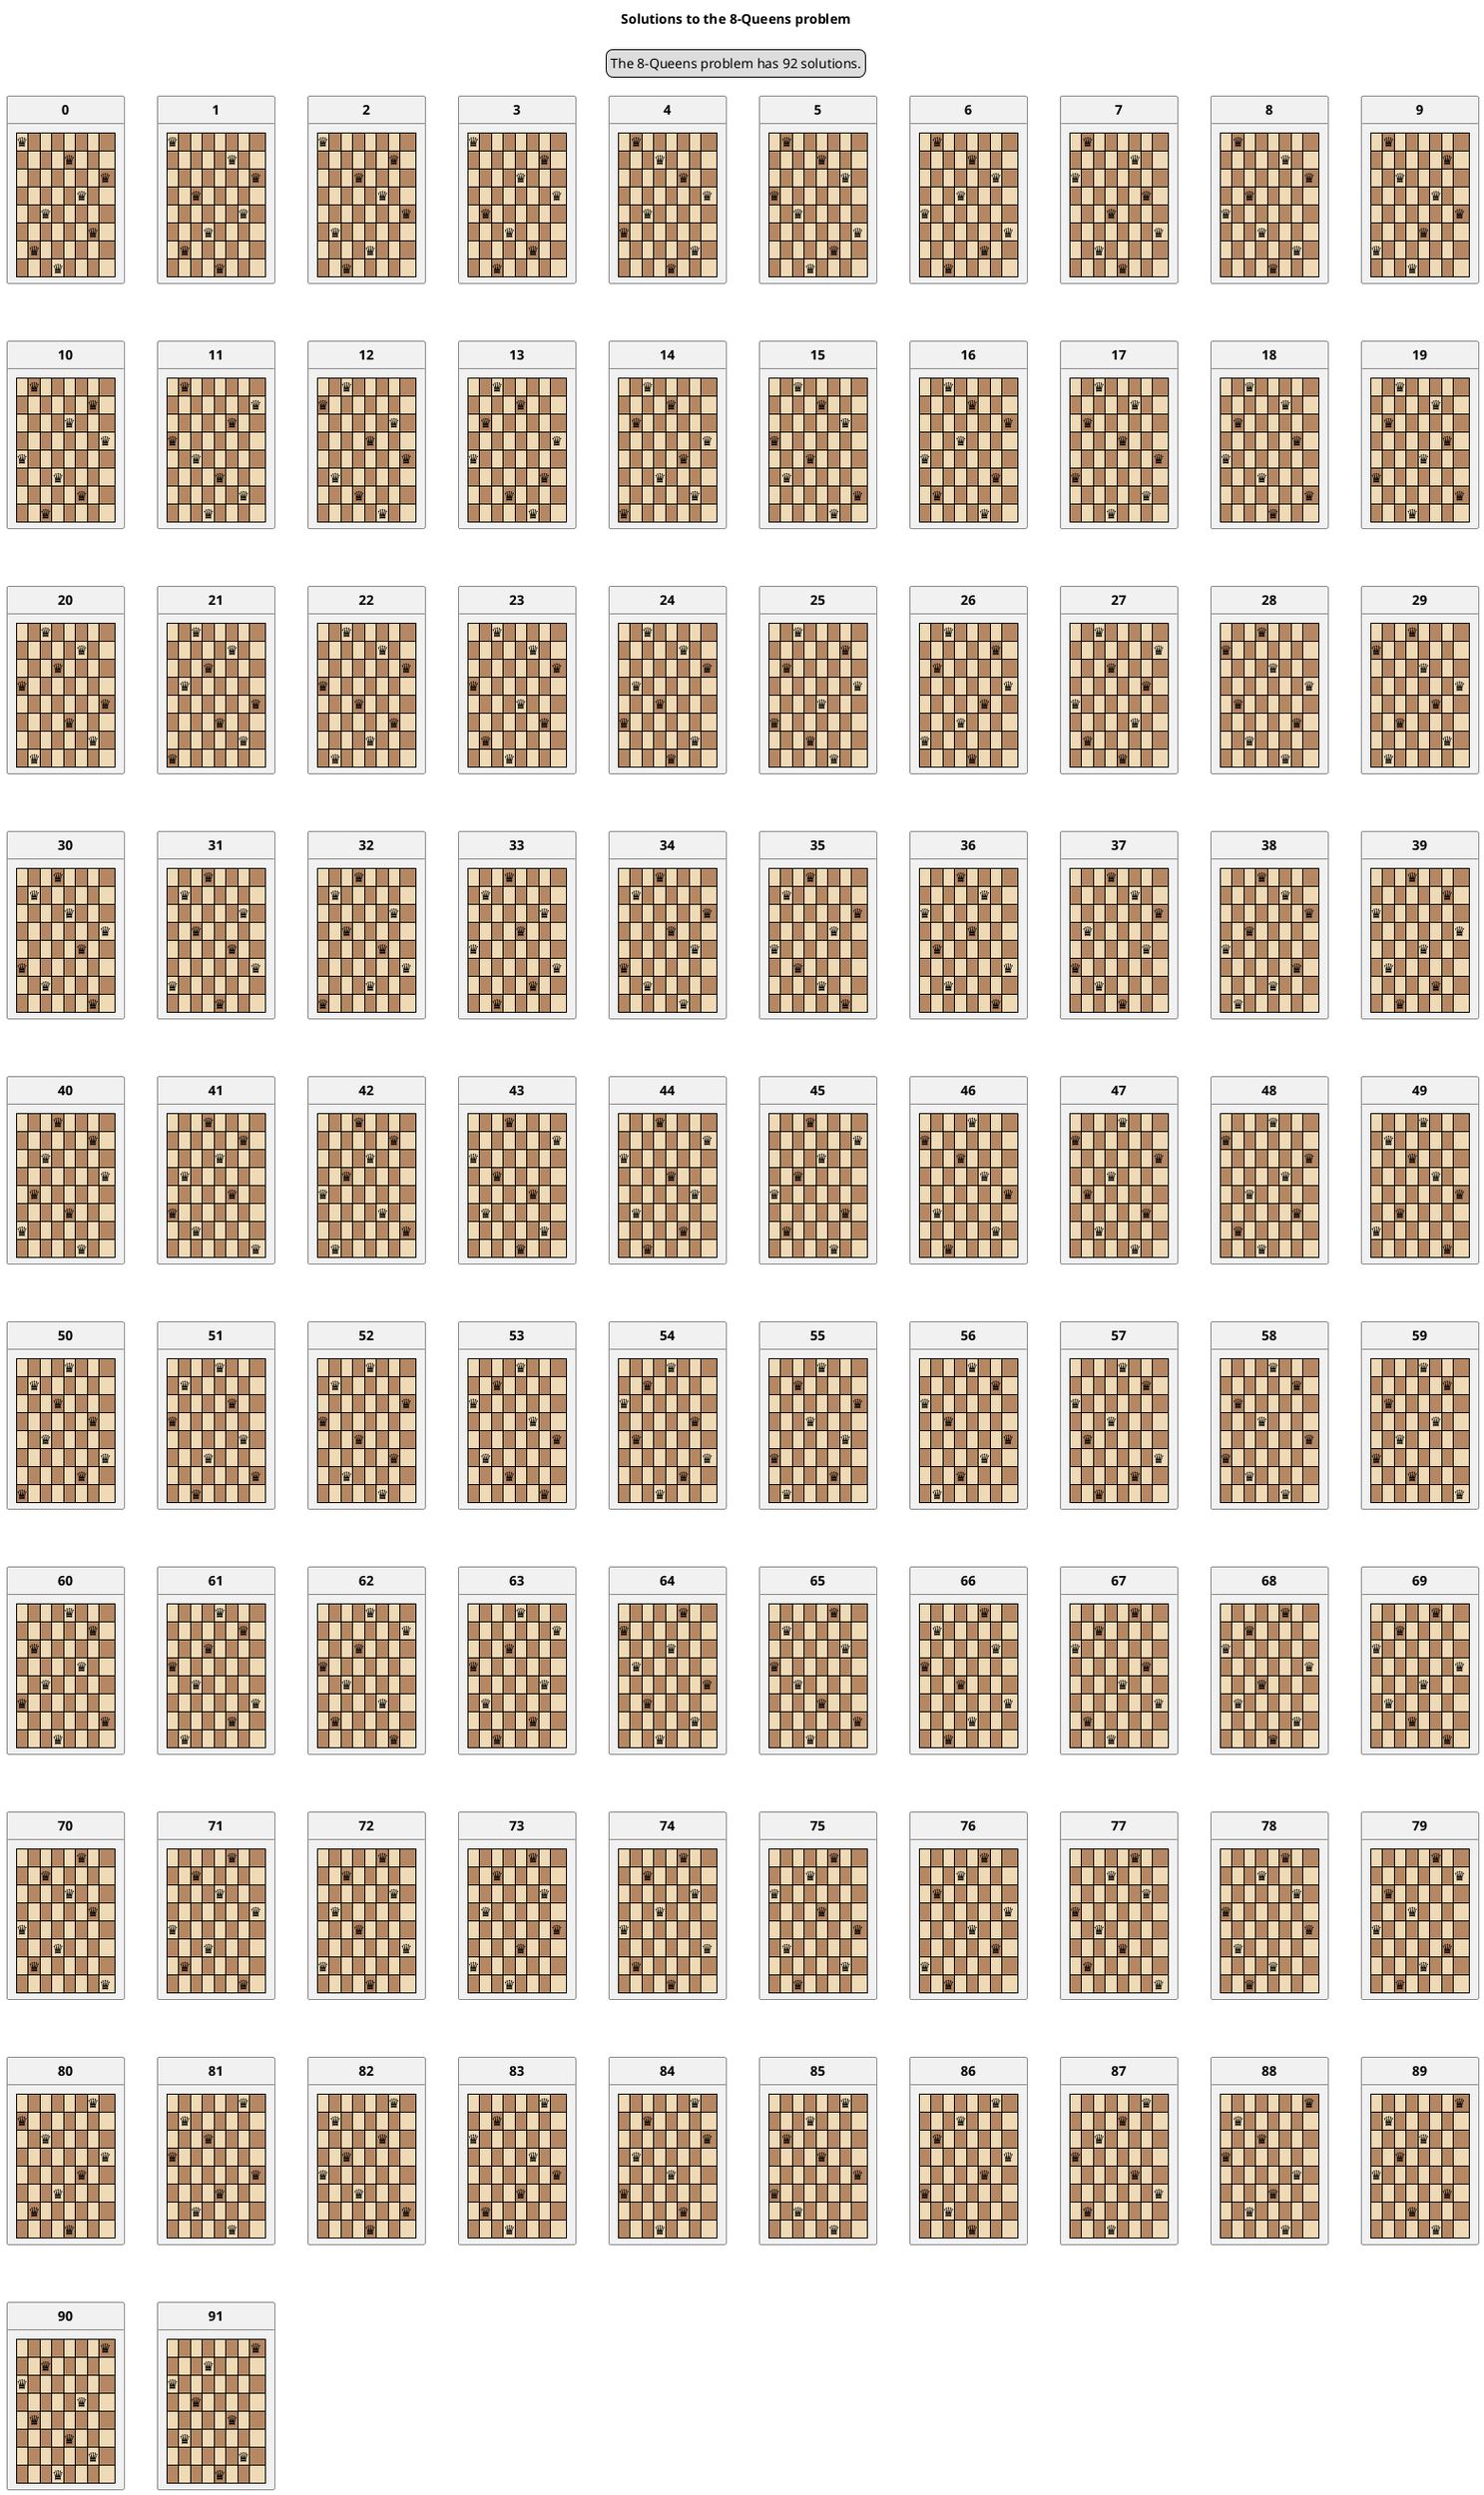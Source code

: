 'Solves the N-Queen problem and draws all the solutions!
'
'Practically one would instead solve the problem in a conventional programming
'language (such as C++, Rust, Python, ...) and use PlantUML only to draw the solutions.
'However, here I use PlantUML itself to solve the problem too because:
'1. This is a fun project and I want to have fun. This is not production code that I
'   write for professional reasons.
'2. To demonstrate the capability of PlantUML (specifically its preprocessor) as a
'   full fledged Turing complete language (a graphical language, if you will!).

@startuml queen##input_n

!function $get_right_diagonal($row, $column)
    !return $row + $column
!endfunction

!function $get_left_diagonal_offset()
    !return $n - 1
!endfunction

!function $get_left_diagonal($row, $column)
    !return ($row - $column) + $get_left_diagonal_offset()
!endfunction

!function $to_variable($array_name, $index)
'This helper function "hacks" an array.
'As plantuml preprocessor does not provide any array or dictionary data structure, we
'simulate it using string concatenation. For each array and index, we create a variable
'and use that as the array element.
    !return %string($array_name + $index)
!endfunction

!function $get($array_name, $index)
'This helper function gets the value of an array element.
    !return %get_variable_value($to_variable($array_name, $index))
!endfunction

!procedure $set($array_name, $index, $value)
'This helper function sets the value of an array element.
    %set_variable_value($to_variable($array_name, $index), $value)
!endprocedure

!function $is_odd($number)
'As PlantUML currently does not provide a modulo function or operator, we use another
'"hack" to check if a number is odd.
'Perform integer division by 2, then multiply by 2. Due to truncation, the value will
'not be equal to the starting number if it is odd.
    !return ($number / 2 * 2) != $number
!endfunction

!function $make_chessboard()
    !$diagram = ""
    !$row = 0
    'The below two while loops "hack" a table to draw a chessboard.
    !while $row < $n
        !$column = 0
        !while $column < $n
            !$diagram = $diagram + "| "

            'Use lichess's default chessboard colours. Why? Because lichess is
            'open source. https://github.com/lichess-org/lichobile/blob/master/www/images/board/svg/brown.svg?short_path=afac3d9
            !if $is_odd($row + $column)
                !$diagram = $diagram + "<#b58863>"
            !else
                !$diagram = $diagram + "<#f0d9b5>"
            !endif

            'Due to the Pigeonhole Principle, a Queen problem solution has a Queen in
            'exactly one column of every row. So place a Queen in the diagram in that
            'column and leave the others blank.
            !if $get("placed_queen_id", $row) == $column
                !$diagram = $diagram + "♛"
            !endif
            !$column = $column + 1
        !endwhile
        !$diagram = $diagram + " |" + %newline()
        !$row = $row + 1
    !endwhile
    !return $diagram
!endfunction

!function $is_occupied($row, $column)
    !return $get("is_occupied_column", $column) == %true() \
        || $get("is_occupied_right_diagonal", $get_right_diagonal($row, $column)) == %true() \
        || $get("is_occupied_left_diagonal", $get_left_diagonal($row, $column)) == %true()
!endfunction

!procedure $update_occupancy($row, $column, $status)
    $set("is_occupied_column", $column, $status)
    $set("is_occupied_right_diagonal", $get_right_diagonal($row, $column), $status)
    $set("is_occupied_left_diagonal", $get_left_diagonal($row, $column), $status)
!endprocedure

!procedure $draw_solution()
'Draw the solutions and arrange them beautifully, ... that is, as beautifully as
'PlantUML supports.
    '"Hack" a class diagram such that the solution count is the class name and a
    'chessboard (showing the solution) is the class field!
    class **$solution_counter** {
        $make_chessboard()
    }
    !$solution_counter = $solution_counter + 1
!endprocedure

!procedure $place_nth_queen($row)
    !$column = 0
    !while $column < $n
        'For the given row, iterate over the columns to try placing a Queen.
        !if $is_occupied($row, $column) == %false()
            $set("placed_queen_id", $row, $column)
            $update_occupancy($row, $column, %true())

            !if ($row + 1) < $n
                'Recurse to try placing a Queen in the next row.
                $place_nth_queen($row + 1)
            !else
                'When we reach here, we have successfully placed a Queen in each row
                'without conflict. We have found a solution, so we draw it!
                $draw_solution()
            !endif

            'We have either found a solution or failed to place a Queen in one of the
            'lower rows. So we clear our state arrays to search for the next solution.
            $update_occupancy($row, $column, %false())
        !endif
        !$column = $column + 1
    !endwhile
!endprocedure

!function $get_number_of_diagonals()
    !return $n * 2 - 1
!endfunction

!procedure $solve_queen($input_n)
    !global $solution_counter = 0
    !global $n = $input_n

    'Initialize the state arrays.
    'PlantUML does not support for loop (except for JSON data), so use while loop.
    'We need two while loops, one to initialize the state arrays of size n, and the
    'other below for state arrays of size 'number_of_diagonals'.
    'placed_queen_id notes for each row, the column number in which a Queen is placed.
    'is_occupied_* note if a column, right diagonal and left diagonal are occupied.
    !$index = 0
    !while $index < $n
        $set("placed_queen_id", $index, 0)
        $set("is_occupied_column", $index, %false())
        !$index = $index + 1
    !endwhile

    !$index = 0
    !$number_of_diagonals = $get_number_of_diagonals()
    !while $index < $number_of_diagonals
        $set("is_occupied_right_diagonal", $index, %false())
        $set("is_occupied_left_diagonal", $index, %false())
        !$index = $index + 1
    !endwhile

    'As described in $draw_solution() function, we "hack" a class diagram by having the
    'solution count as the class name. The circle would make the hack look ugly. ^_^
    hide circle
    allowmixing
    title Solutions to the $n-Queens problem
    $place_nth_queen(0)
    legend top center
        The $n-Queens problem has $solution_counter solutions.
    end legend
!endprocedure

'input_n is the number of Queens and will be assigned via CLI.
!input_n ?= 8
$solve_queen(%intval(input_n))

@enduml
